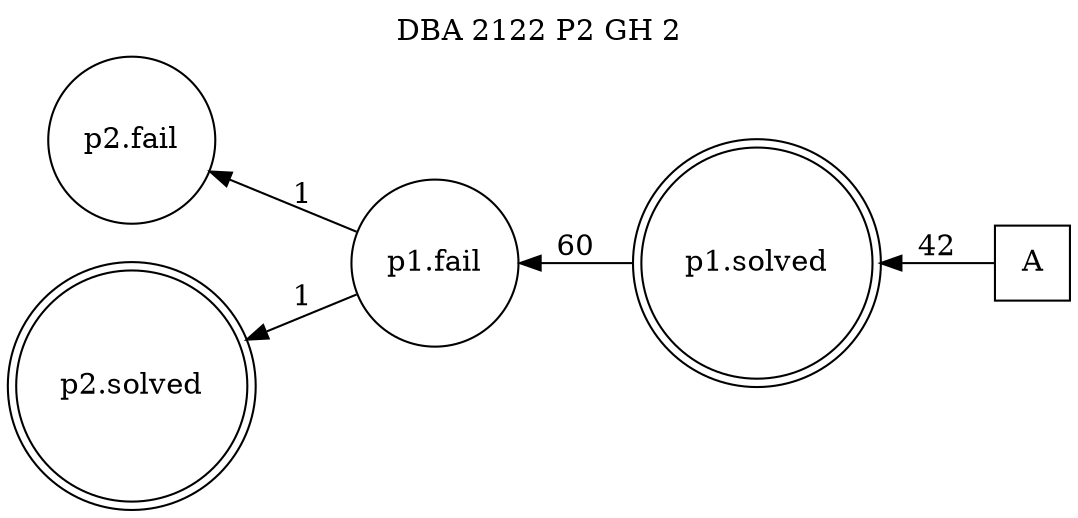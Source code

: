 digraph DBA_2122_P2_GH_2_GOOD {
labelloc="tl"
label= " DBA 2122 P2 GH 2 "
rankdir="RL";
graph [ size=" 10 , 10 !"]

"A" [shape="square" label="A"]
"p1.solved" [shape="doublecircle" label="p1.solved"]
"p1.fail" [shape="circle" label="p1.fail"]
"p2.fail" [shape="circle" label="p2.fail"]
"p2.solved" [shape="doublecircle" label="p2.solved"]
"A" -> "p1.solved" [ label=42]
"p1.solved" -> "p1.fail" [ label=60]
"p1.fail" -> "p2.fail" [ label=1]
"p1.fail" -> "p2.solved" [ label=1]
}
